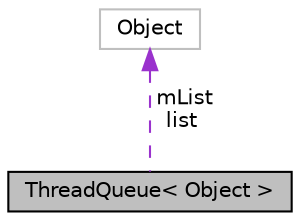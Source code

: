 digraph "ThreadQueue&lt; Object &gt;"
{
 // LATEX_PDF_SIZE
  edge [fontname="Helvetica",fontsize="10",labelfontname="Helvetica",labelfontsize="10"];
  node [fontname="Helvetica",fontsize="10",shape=record];
  Node1 [label="ThreadQueue\< Object \>",height=0.2,width=0.4,color="black", fillcolor="grey75", style="filled", fontcolor="black",tooltip="Queue of threads."];
  Node2 -> Node1 [dir="back",color="darkorchid3",fontsize="10",style="dashed",label=" mList\nlist" ,fontname="Helvetica"];
  Node2 [label="Object",height=0.2,width=0.4,color="grey75", fillcolor="white", style="filled",tooltip=" "];
}
